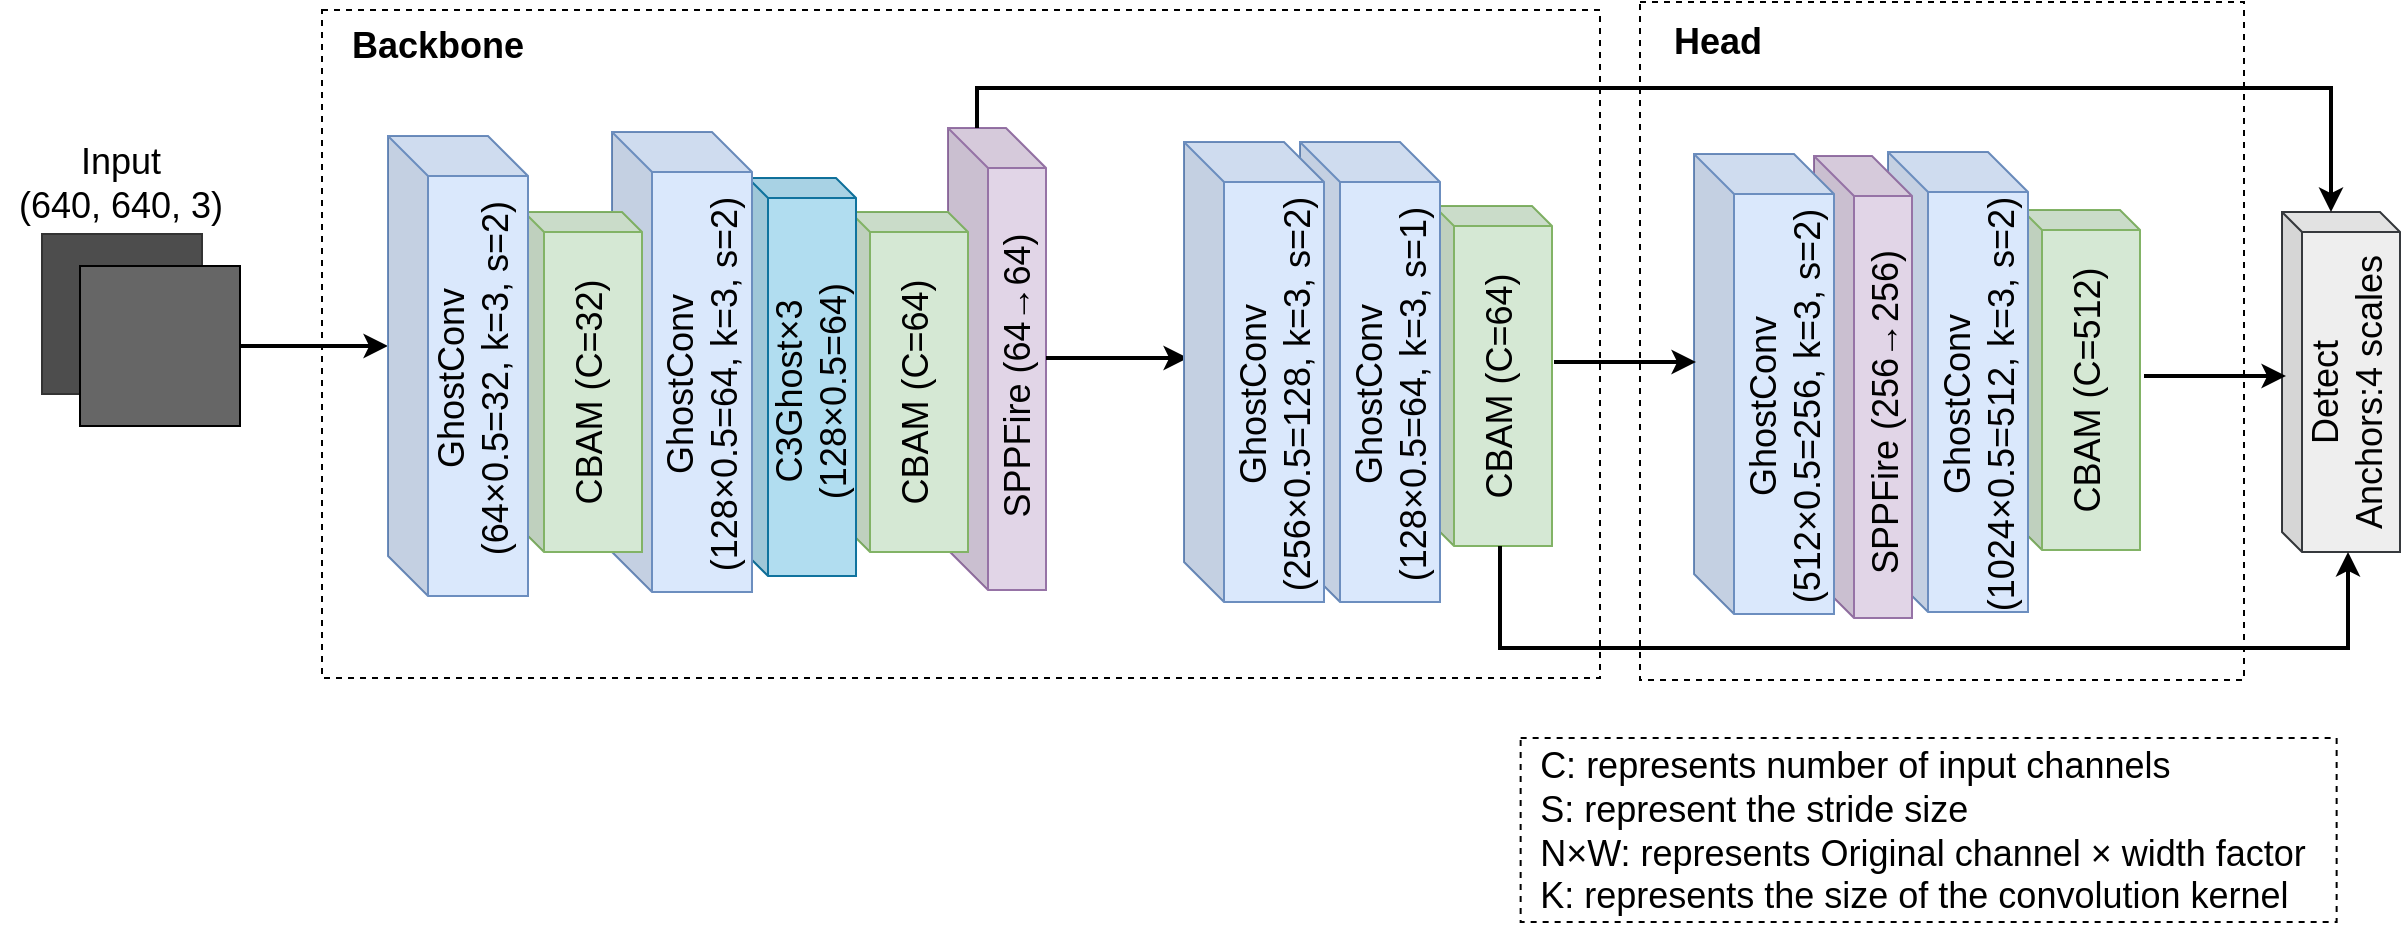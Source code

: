 <mxfile version="26.2.2">
  <diagram name="第 1 页" id="wuqaHu9zv3Dl0cAsJfMw">
    <mxGraphModel dx="3716" dy="1116" grid="0" gridSize="10" guides="0" tooltips="1" connect="1" arrows="1" fold="1" page="0" pageScale="1" pageWidth="1100" pageHeight="850" math="0" shadow="0">
      <root>
        <mxCell id="0" />
        <mxCell id="1" parent="0" />
        <mxCell id="__aHNvYmwDtLGaGKwfHc-245" value="" style="group;movable=0;resizable=0;rotatable=0;deletable=0;editable=0;locked=1;connectable=0;" parent="1" vertex="1" connectable="0">
          <mxGeometry x="821" y="857" width="302" height="339" as="geometry" />
        </mxCell>
        <mxCell id="__aHNvYmwDtLGaGKwfHc-246" value="" style="rounded=0;whiteSpace=wrap;html=1;dashed=1;movable=0;resizable=0;rotatable=0;deletable=0;editable=0;locked=1;connectable=0;" parent="__aHNvYmwDtLGaGKwfHc-245" vertex="1">
          <mxGeometry width="302" height="339" as="geometry" />
        </mxCell>
        <mxCell id="__aHNvYmwDtLGaGKwfHc-247" value="&lt;font face=&quot;Arial&quot;&gt;Head&lt;/font&gt;" style="text;html=1;align=center;verticalAlign=middle;whiteSpace=wrap;rounded=0;movable=0;resizable=0;rotatable=0;deletable=0;editable=0;locked=1;connectable=0;fontStyle=1;fontSize=18;" parent="__aHNvYmwDtLGaGKwfHc-245" vertex="1">
          <mxGeometry x="2.626" y="4.189" width="72.405" height="30.633" as="geometry" />
        </mxCell>
        <mxCell id="__aHNvYmwDtLGaGKwfHc-244" value="z" style="group;movable=0;resizable=0;rotatable=0;deletable=0;editable=0;locked=1;connectable=0;" parent="1" vertex="1" connectable="0">
          <mxGeometry x="162" y="861" width="639" height="334" as="geometry" />
        </mxCell>
        <mxCell id="__aHNvYmwDtLGaGKwfHc-242" value="" style="rounded=0;whiteSpace=wrap;html=1;dashed=1;movable=0;resizable=0;rotatable=0;deletable=0;editable=0;locked=1;connectable=0;" parent="__aHNvYmwDtLGaGKwfHc-244" vertex="1">
          <mxGeometry width="639.0" height="334" as="geometry" />
        </mxCell>
        <mxCell id="__aHNvYmwDtLGaGKwfHc-243" value="&lt;font face=&quot;Arial&quot;&gt;Backbone&lt;/font&gt;" style="text;html=1;align=center;verticalAlign=middle;whiteSpace=wrap;rounded=0;movable=0;resizable=0;rotatable=0;deletable=0;editable=0;locked=1;connectable=0;fontStyle=1;fontSize=18;" parent="__aHNvYmwDtLGaGKwfHc-244" vertex="1">
          <mxGeometry x="5.543" y="4.12" width="104.316" height="26.88" as="geometry" />
        </mxCell>
        <mxCell id="__aHNvYmwDtLGaGKwfHc-275" value="" style="group;movable=0;resizable=0;rotatable=0;deletable=0;editable=0;locked=1;connectable=0;" parent="1" vertex="1" connectable="0">
          <mxGeometry x="1012" y="961" width="59" height="170" as="geometry" />
        </mxCell>
        <mxCell id="__aHNvYmwDtLGaGKwfHc-276" value="" style="shape=cube;whiteSpace=wrap;html=1;boundedLbl=1;backgroundOutline=1;darkOpacity=0.05;darkOpacity2=0.1;size=10;fillColor=#d5e8d4;strokeColor=#82b366;movable=0;resizable=0;rotatable=0;deletable=0;editable=0;locked=1;connectable=0;" parent="__aHNvYmwDtLGaGKwfHc-275" vertex="1">
          <mxGeometry width="59" height="170" as="geometry" />
        </mxCell>
        <mxCell id="__aHNvYmwDtLGaGKwfHc-277" value="&lt;span style=&quot;font-family: Arial; font-size: 18px;&quot;&gt;CBAM (C=512)&lt;/span&gt;" style="text;html=1;align=center;verticalAlign=middle;whiteSpace=wrap;rounded=0;rotation=-90;movable=0;resizable=0;rotatable=0;deletable=0;editable=0;locked=1;connectable=0;" parent="__aHNvYmwDtLGaGKwfHc-275" vertex="1">
          <mxGeometry x="-47" y="65" width="160" height="50" as="geometry" />
        </mxCell>
        <mxCell id="__aHNvYmwDtLGaGKwfHc-272" value="" style="group;movable=0;resizable=0;rotatable=0;deletable=0;editable=0;locked=1;connectable=0;" parent="1" vertex="1" connectable="0">
          <mxGeometry x="945" y="932" width="71" height="231" as="geometry" />
        </mxCell>
        <mxCell id="__aHNvYmwDtLGaGKwfHc-273" value="" style="shape=cube;whiteSpace=wrap;html=1;boundedLbl=1;backgroundOutline=1;darkOpacity=0.05;darkOpacity2=0.1;fillColor=#dae8fc;strokeColor=#6c8ebf;movable=0;resizable=0;rotatable=0;deletable=0;editable=0;locked=1;connectable=0;" parent="__aHNvYmwDtLGaGKwfHc-272" vertex="1">
          <mxGeometry width="70" height="230" as="geometry" />
        </mxCell>
        <mxCell id="__aHNvYmwDtLGaGKwfHc-274" value="&lt;span style=&quot;font-family: Arial; font-size: 18px;&quot;&gt;GhostConv&lt;/span&gt;&lt;br style=&quot;padding: 0px; margin: 0px; font-family: Arial; font-size: 18px;&quot;&gt;&lt;span style=&quot;font-family: Arial; font-size: 18px;&quot;&gt;(1024×0.5=512, k=3, s=2)&lt;/span&gt;" style="text;html=1;align=center;verticalAlign=middle;whiteSpace=wrap;rounded=0;rotation=-90;movable=0;resizable=0;rotatable=0;deletable=0;editable=0;locked=1;connectable=0;" parent="__aHNvYmwDtLGaGKwfHc-272" vertex="1">
          <mxGeometry x="-59" y="101" width="210" height="50" as="geometry" />
        </mxCell>
        <mxCell id="__aHNvYmwDtLGaGKwfHc-266" value="" style="group;movable=0;resizable=0;rotatable=0;deletable=0;editable=0;locked=1;connectable=0;" parent="1" vertex="1" connectable="0">
          <mxGeometry x="718" y="959" width="63" height="185" as="geometry" />
        </mxCell>
        <mxCell id="__aHNvYmwDtLGaGKwfHc-267" value="" style="shape=cube;whiteSpace=wrap;html=1;boundedLbl=1;backgroundOutline=1;darkOpacity=0.05;darkOpacity2=0.1;size=10;fillColor=#d5e8d4;strokeColor=#82b366;movable=0;resizable=0;rotatable=0;deletable=0;editable=0;locked=1;connectable=0;" parent="__aHNvYmwDtLGaGKwfHc-266" vertex="1">
          <mxGeometry width="59" height="170" as="geometry" />
        </mxCell>
        <mxCell id="__aHNvYmwDtLGaGKwfHc-268" value="&lt;span style=&quot;font-family: Arial; font-size: 18px;&quot;&gt;CBAM (C=64)&lt;/span&gt;" style="text;html=1;align=center;verticalAlign=middle;whiteSpace=wrap;rounded=0;rotation=-90;movable=0;resizable=0;rotatable=0;deletable=0;editable=0;locked=1;connectable=0;" parent="__aHNvYmwDtLGaGKwfHc-266" vertex="1">
          <mxGeometry x="-47" y="65" width="160" height="50" as="geometry" />
        </mxCell>
        <mxCell id="__aHNvYmwDtLGaGKwfHc-260" value="" style="group;movable=0;resizable=0;rotatable=0;deletable=0;editable=0;locked=1;connectable=0;" parent="1" vertex="1" connectable="0">
          <mxGeometry x="908" y="934" width="49" height="232" as="geometry" />
        </mxCell>
        <mxCell id="__aHNvYmwDtLGaGKwfHc-257" value="" style="shape=cube;whiteSpace=wrap;html=1;boundedLbl=1;backgroundOutline=1;darkOpacity=0.05;darkOpacity2=0.1;movable=0;resizable=0;rotatable=0;deletable=0;editable=0;locked=1;connectable=0;fillColor=#e1d5e7;strokeColor=#9673a6;" parent="__aHNvYmwDtLGaGKwfHc-260" vertex="1">
          <mxGeometry width="49" height="231" as="geometry" />
        </mxCell>
        <mxCell id="__aHNvYmwDtLGaGKwfHc-258" value="&lt;span style=&quot;font-family: Arial; font-size: 18px;&quot;&gt;SPPFire (256→256)&lt;/span&gt;" style="text;html=1;align=center;verticalAlign=middle;whiteSpace=wrap;rounded=0;rotation=-90;movable=0;resizable=0;rotatable=0;deletable=0;editable=0;locked=1;connectable=0;" parent="__aHNvYmwDtLGaGKwfHc-260" vertex="1">
          <mxGeometry x="-68" y="115" width="208" height="26" as="geometry" />
        </mxCell>
        <mxCell id="__aHNvYmwDtLGaGKwfHc-263" value="" style="group;movable=0;resizable=0;rotatable=0;deletable=0;editable=0;locked=1;connectable=0;" parent="1" vertex="1" connectable="0">
          <mxGeometry x="651" y="927" width="71" height="231" as="geometry" />
        </mxCell>
        <mxCell id="__aHNvYmwDtLGaGKwfHc-264" value="" style="shape=cube;whiteSpace=wrap;html=1;boundedLbl=1;backgroundOutline=1;darkOpacity=0.05;darkOpacity2=0.1;fillColor=#dae8fc;strokeColor=#6c8ebf;movable=0;resizable=0;rotatable=0;deletable=0;editable=0;locked=1;connectable=0;" parent="__aHNvYmwDtLGaGKwfHc-263" vertex="1">
          <mxGeometry width="70" height="230" as="geometry" />
        </mxCell>
        <mxCell id="__aHNvYmwDtLGaGKwfHc-265" value="&lt;span style=&quot;font-family: Arial; font-size: 18px;&quot;&gt;GhostConv&lt;/span&gt;&lt;div style=&quot;padding: 0px; margin: 0px; font-family: Arial; font-size: 18px;&quot;&gt;(128×0.5=64,&amp;nbsp;k=3, s=1)&lt;/div&gt;" style="text;html=1;align=center;verticalAlign=middle;whiteSpace=wrap;rounded=0;rotation=-90;movable=0;resizable=0;rotatable=0;deletable=0;editable=0;locked=1;connectable=0;" parent="__aHNvYmwDtLGaGKwfHc-263" vertex="1">
          <mxGeometry x="-59" y="101" width="210" height="50" as="geometry" />
        </mxCell>
        <mxCell id="__aHNvYmwDtLGaGKwfHc-269" value="" style="group;movable=0;resizable=0;rotatable=0;deletable=0;editable=0;locked=1;connectable=0;" parent="1" vertex="1" connectable="0">
          <mxGeometry x="848" y="933" width="83" height="236" as="geometry" />
        </mxCell>
        <mxCell id="__aHNvYmwDtLGaGKwfHc-270" value="" style="shape=cube;whiteSpace=wrap;html=1;boundedLbl=1;backgroundOutline=1;darkOpacity=0.05;darkOpacity2=0.1;fillColor=#dae8fc;strokeColor=#6c8ebf;movable=0;resizable=0;rotatable=0;deletable=0;editable=0;locked=1;connectable=0;" parent="__aHNvYmwDtLGaGKwfHc-269" vertex="1">
          <mxGeometry width="70" height="230" as="geometry" />
        </mxCell>
        <mxCell id="__aHNvYmwDtLGaGKwfHc-271" value="&lt;span style=&quot;font-family: Arial; font-size: 18px;&quot;&gt;GhostConv&lt;/span&gt;&lt;br style=&quot;padding: 0px; margin: 0px; font-family: Arial; font-size: 18px;&quot;&gt;&lt;span style=&quot;font-family: Arial; font-size: 18px;&quot;&gt;(512×0.5=256, k=3, s=2)&lt;/span&gt;" style="text;html=1;align=center;verticalAlign=middle;whiteSpace=wrap;rounded=0;rotation=-90;movable=0;resizable=0;rotatable=0;deletable=0;editable=0;locked=1;connectable=0;" parent="__aHNvYmwDtLGaGKwfHc-269" vertex="1">
          <mxGeometry x="-59" y="101" width="210" height="50" as="geometry" />
        </mxCell>
        <mxCell id="__aHNvYmwDtLGaGKwfHc-259" value="" style="group;movable=0;resizable=0;rotatable=0;deletable=0;editable=0;locked=1;connectable=0;" parent="1" vertex="1" connectable="0">
          <mxGeometry x="480" y="920" width="49" height="231" as="geometry" />
        </mxCell>
        <mxCell id="__aHNvYmwDtLGaGKwfHc-239" value="" style="shape=cube;whiteSpace=wrap;html=1;boundedLbl=1;backgroundOutline=1;darkOpacity=0.05;darkOpacity2=0.1;movable=0;resizable=0;rotatable=0;deletable=0;editable=0;locked=1;connectable=0;fillColor=#e1d5e7;strokeColor=#9673a6;" parent="__aHNvYmwDtLGaGKwfHc-259" vertex="1">
          <mxGeometry x="-5" width="49" height="231" as="geometry" />
        </mxCell>
        <mxCell id="__aHNvYmwDtLGaGKwfHc-240" value="&lt;span style=&quot;font-family: Arial; font-size: 18px;&quot;&gt;SPPFire (64→64)&lt;/span&gt;" style="text;html=1;align=center;verticalAlign=middle;whiteSpace=wrap;rounded=0;rotation=-90;movable=0;resizable=0;rotatable=0;deletable=0;editable=0;locked=1;connectable=0;" parent="__aHNvYmwDtLGaGKwfHc-259" vertex="1">
          <mxGeometry x="-74.25" y="110.75" width="208" height="26.5" as="geometry" />
        </mxCell>
        <mxCell id="__aHNvYmwDtLGaGKwfHc-236" value="" style="group;movable=0;resizable=0;rotatable=0;deletable=0;editable=0;locked=1;connectable=0;" parent="1" vertex="1" connectable="0">
          <mxGeometry x="426" y="962" width="59" height="170" as="geometry" />
        </mxCell>
        <mxCell id="__aHNvYmwDtLGaGKwfHc-237" value="" style="shape=cube;whiteSpace=wrap;html=1;boundedLbl=1;backgroundOutline=1;darkOpacity=0.05;darkOpacity2=0.1;size=10;fillColor=#d5e8d4;strokeColor=#82b366;movable=0;resizable=0;rotatable=0;deletable=0;editable=0;locked=1;connectable=0;" parent="__aHNvYmwDtLGaGKwfHc-236" vertex="1">
          <mxGeometry width="59" height="170" as="geometry" />
        </mxCell>
        <mxCell id="__aHNvYmwDtLGaGKwfHc-238" value="&lt;span style=&quot;font-family: Arial; font-size: 18px;&quot;&gt;CBAM (C=64)&lt;/span&gt;" style="text;html=1;align=center;verticalAlign=middle;whiteSpace=wrap;rounded=0;rotation=-90;movable=0;resizable=0;rotatable=0;deletable=0;editable=0;locked=1;connectable=0;" parent="__aHNvYmwDtLGaGKwfHc-236" vertex="1">
          <mxGeometry x="-47" y="65" width="160" height="50" as="geometry" />
        </mxCell>
        <mxCell id="__aHNvYmwDtLGaGKwfHc-220" value="" style="group;movable=0;resizable=0;rotatable=0;deletable=0;editable=0;locked=1;connectable=0;" parent="1" vertex="1" connectable="0">
          <mxGeometry x="375" y="945" width="55.01" height="199" as="geometry" />
        </mxCell>
        <mxCell id="__aHNvYmwDtLGaGKwfHc-221" value="" style="shape=cube;whiteSpace=wrap;html=1;boundedLbl=1;backgroundOutline=1;darkOpacity=0.05;darkOpacity2=0.1;fillColor=#b1ddf0;size=10;strokeColor=#10739e;movable=0;resizable=0;rotatable=0;deletable=0;editable=0;locked=1;connectable=0;" parent="__aHNvYmwDtLGaGKwfHc-220" vertex="1">
          <mxGeometry width="54.005" height="199" as="geometry" />
        </mxCell>
        <mxCell id="__aHNvYmwDtLGaGKwfHc-222" value="&lt;span style=&quot;font-family: Arial; font-size: 18px;&quot;&gt;C3Ghost×3 (128×0.5=64)&lt;/span&gt;" style="text;html=1;align=center;verticalAlign=middle;whiteSpace=wrap;rounded=0;rotation=-90;movable=0;resizable=0;rotatable=0;deletable=0;editable=0;locked=1;connectable=0;" parent="__aHNvYmwDtLGaGKwfHc-220" vertex="1">
          <mxGeometry x="-48.624" y="81.126" width="162.015" height="50.026" as="geometry" />
        </mxCell>
        <mxCell id="__aHNvYmwDtLGaGKwfHc-224" value="" style="group;movable=0;resizable=0;rotatable=0;deletable=0;editable=0;locked=1;connectable=0;" parent="1" vertex="1" connectable="0">
          <mxGeometry x="307" y="922" width="70" height="230" as="geometry" />
        </mxCell>
        <mxCell id="__aHNvYmwDtLGaGKwfHc-225" value="" style="shape=cube;whiteSpace=wrap;html=1;boundedLbl=1;backgroundOutline=1;darkOpacity=0.05;darkOpacity2=0.1;fillColor=#dae8fc;strokeColor=#6c8ebf;movable=0;resizable=0;rotatable=0;deletable=0;editable=0;locked=1;connectable=0;" parent="__aHNvYmwDtLGaGKwfHc-224" vertex="1">
          <mxGeometry width="70" height="230" as="geometry" />
        </mxCell>
        <mxCell id="__aHNvYmwDtLGaGKwfHc-226" value="&lt;span style=&quot;font-family: Arial; font-size: 18px;&quot;&gt;GhostConv&lt;/span&gt;&lt;div style=&quot;padding: 0px; margin: 0px; font-family: Arial; font-size: 18px;&quot;&gt;(128×0.5=64, k=3, s=2)&lt;/div&gt;" style="text;html=1;align=center;verticalAlign=middle;whiteSpace=wrap;rounded=0;rotation=-90;movable=0;resizable=0;rotatable=0;deletable=0;editable=0;locked=1;connectable=0;" parent="__aHNvYmwDtLGaGKwfHc-224" vertex="1">
          <mxGeometry x="-54.5" y="101.5" width="199" height="50" as="geometry" />
        </mxCell>
        <mxCell id="__aHNvYmwDtLGaGKwfHc-227" value="" style="whiteSpace=wrap;html=1;aspect=fixed;fontColor=#333333;strokeColor=#333333;fillColor=#4D4D4D;movable=0;resizable=0;rotatable=0;deletable=0;editable=0;locked=1;connectable=0;" parent="1" vertex="1">
          <mxGeometry x="22" y="973" width="80" height="80" as="geometry" />
        </mxCell>
        <mxCell id="__aHNvYmwDtLGaGKwfHc-228" value="" style="whiteSpace=wrap;html=1;aspect=fixed;fillColor=#666666;movable=0;resizable=0;rotatable=0;deletable=0;editable=0;locked=1;connectable=0;" parent="1" vertex="1">
          <mxGeometry x="41" y="989" width="80" height="80" as="geometry" />
        </mxCell>
        <mxCell id="__aHNvYmwDtLGaGKwfHc-229" value="&lt;font style=&quot;font-size: 18px;&quot;&gt;Input&lt;/font&gt;&lt;div style=&quot;font-size: 18px;&quot;&gt;&lt;font style=&quot;font-size: 18px;&quot;&gt;(640, 640, 3)&lt;/font&gt;&lt;/div&gt;" style="text;html=1;align=center;verticalAlign=middle;whiteSpace=wrap;rounded=0;movable=0;resizable=0;rotatable=0;deletable=0;editable=0;locked=1;connectable=0;" parent="1" vertex="1">
          <mxGeometry x="1" y="923" width="121" height="50" as="geometry" />
        </mxCell>
        <mxCell id="__aHNvYmwDtLGaGKwfHc-231" style="rounded=0;orthogonalLoop=1;jettySize=auto;html=1;entryX=0;entryY=0;entryDx=0;entryDy=105;entryPerimeter=0;strokeWidth=2;movable=0;resizable=0;rotatable=0;deletable=0;editable=0;locked=1;connectable=0;" parent="1" source="__aHNvYmwDtLGaGKwfHc-228" target="__aHNvYmwDtLGaGKwfHc-230" edge="1">
          <mxGeometry relative="1" as="geometry" />
        </mxCell>
        <mxCell id="__aHNvYmwDtLGaGKwfHc-233" value="" style="group;movable=0;resizable=0;rotatable=0;deletable=0;editable=0;locked=1;connectable=0;" parent="1" vertex="1" connectable="0">
          <mxGeometry x="263" y="962" width="59" height="170" as="geometry" />
        </mxCell>
        <mxCell id="__aHNvYmwDtLGaGKwfHc-234" value="" style="shape=cube;whiteSpace=wrap;html=1;boundedLbl=1;backgroundOutline=1;darkOpacity=0.05;darkOpacity2=0.1;size=10;fillColor=#d5e8d4;strokeColor=#82b366;movable=0;resizable=0;rotatable=0;deletable=0;editable=0;locked=1;connectable=0;" parent="__aHNvYmwDtLGaGKwfHc-233" vertex="1">
          <mxGeometry width="59" height="170" as="geometry" />
        </mxCell>
        <mxCell id="__aHNvYmwDtLGaGKwfHc-235" value="&lt;span style=&quot;font-family: Arial; font-size: 18px;&quot;&gt;CBAM (C=32)&lt;/span&gt;" style="text;html=1;align=center;verticalAlign=middle;whiteSpace=wrap;rounded=0;rotation=-90;movable=0;resizable=0;rotatable=0;deletable=0;editable=0;locked=1;connectable=0;" parent="__aHNvYmwDtLGaGKwfHc-233" vertex="1">
          <mxGeometry x="-47" y="65" width="160" height="50" as="geometry" />
        </mxCell>
        <mxCell id="__aHNvYmwDtLGaGKwfHc-248" value="" style="group;movable=0;resizable=0;rotatable=0;deletable=0;editable=0;locked=1;connectable=0;" parent="1" vertex="1" connectable="0">
          <mxGeometry x="195" y="924" width="70" height="230" as="geometry" />
        </mxCell>
        <mxCell id="__aHNvYmwDtLGaGKwfHc-230" value="" style="shape=cube;whiteSpace=wrap;html=1;boundedLbl=1;backgroundOutline=1;darkOpacity=0.05;darkOpacity2=0.1;fillColor=#dae8fc;strokeColor=#6c8ebf;movable=0;resizable=0;rotatable=0;deletable=0;editable=0;locked=1;connectable=0;" parent="__aHNvYmwDtLGaGKwfHc-248" vertex="1">
          <mxGeometry width="70" height="230" as="geometry" />
        </mxCell>
        <mxCell id="__aHNvYmwDtLGaGKwfHc-232" value="&lt;span style=&quot;font-family: Arial; font-size: 18px;&quot;&gt;GhostConv&lt;/span&gt;&lt;br style=&quot;padding: 0px; margin: 0px; font-family: Arial; font-size: 18px;&quot;&gt;&lt;span style=&quot;font-family: Arial; font-size: 18px;&quot;&gt;(64×0.5=32, k=3, s=2)&lt;/span&gt;" style="text;html=1;align=center;verticalAlign=middle;whiteSpace=wrap;rounded=0;rotation=-90;movable=0;resizable=0;rotatable=0;deletable=0;editable=0;locked=1;connectable=0;" parent="__aHNvYmwDtLGaGKwfHc-248" vertex="1">
          <mxGeometry x="-50" y="96" width="186" height="50" as="geometry" />
        </mxCell>
        <mxCell id="__aHNvYmwDtLGaGKwfHc-251" style="rounded=0;orthogonalLoop=1;jettySize=auto;html=1;entryX=0;entryY=0;entryDx=0;entryDy=105;entryPerimeter=0;strokeWidth=2;movable=0;resizable=0;rotatable=0;deletable=0;editable=0;locked=1;connectable=0;" parent="1" edge="1">
          <mxGeometry relative="1" as="geometry">
            <mxPoint x="524" y="1035" as="sourcePoint" />
            <mxPoint x="595" y="1035" as="targetPoint" />
          </mxGeometry>
        </mxCell>
        <mxCell id="__aHNvYmwDtLGaGKwfHc-262" value="" style="group;movable=0;resizable=0;rotatable=0;deletable=0;editable=0;locked=1;connectable=0;" parent="1" vertex="1" connectable="0">
          <mxGeometry x="593" y="927" width="71" height="231" as="geometry" />
        </mxCell>
        <mxCell id="__aHNvYmwDtLGaGKwfHc-249" value="" style="shape=cube;whiteSpace=wrap;html=1;boundedLbl=1;backgroundOutline=1;darkOpacity=0.05;darkOpacity2=0.1;fillColor=#dae8fc;strokeColor=#6c8ebf;movable=0;resizable=0;rotatable=0;deletable=0;editable=0;locked=1;connectable=0;" parent="__aHNvYmwDtLGaGKwfHc-262" vertex="1">
          <mxGeometry width="70" height="230" as="geometry" />
        </mxCell>
        <mxCell id="__aHNvYmwDtLGaGKwfHc-253" value="&lt;span style=&quot;font-family: Arial; font-size: 18px;&quot;&gt;GhostConv&lt;/span&gt;&lt;div style=&quot;padding: 0px; margin: 0px; font-family: Arial; font-size: 18px;&quot;&gt;(256×0.5=128,&amp;nbsp;k=3, s=2)&lt;/div&gt;" style="text;html=1;align=center;verticalAlign=middle;whiteSpace=wrap;rounded=0;rotation=-90;movable=0;resizable=0;rotatable=0;deletable=0;editable=0;locked=1;connectable=0;" parent="__aHNvYmwDtLGaGKwfHc-262" vertex="1">
          <mxGeometry x="-59" y="101" width="210" height="50" as="geometry" />
        </mxCell>
        <mxCell id="__aHNvYmwDtLGaGKwfHc-287" style="rounded=0;orthogonalLoop=1;jettySize=auto;html=1;entryX=0;entryY=0;entryDx=0;entryDy=105;entryPerimeter=0;strokeWidth=2;movable=0;resizable=0;rotatable=0;deletable=0;editable=0;locked=1;connectable=0;" parent="1" edge="1">
          <mxGeometry relative="1" as="geometry">
            <mxPoint x="778" y="1037" as="sourcePoint" />
            <mxPoint x="849" y="1037" as="targetPoint" />
          </mxGeometry>
        </mxCell>
        <mxCell id="__aHNvYmwDtLGaGKwfHc-289" value="" style="group;movable=0;resizable=0;rotatable=0;deletable=0;editable=0;locked=1;connectable=0;" parent="1" vertex="1" connectable="0">
          <mxGeometry x="1142" y="962" width="59" height="170" as="geometry" />
        </mxCell>
        <mxCell id="__aHNvYmwDtLGaGKwfHc-283" value="" style="shape=cube;whiteSpace=wrap;html=1;boundedLbl=1;backgroundOutline=1;darkOpacity=0.05;darkOpacity2=0.1;size=10;fillColor=#eeeeee;strokeColor=#36393d;movable=0;resizable=0;rotatable=0;deletable=0;editable=0;locked=1;connectable=0;" parent="__aHNvYmwDtLGaGKwfHc-289" vertex="1">
          <mxGeometry width="59" height="170" as="geometry" />
        </mxCell>
        <mxCell id="__aHNvYmwDtLGaGKwfHc-284" value="&lt;span style=&quot;font-family: Arial; font-size: 18px;&quot;&gt;Detect&lt;/span&gt;&lt;br style=&quot;padding: 0px; margin: 0px; font-family: Arial; font-size: 18px;&quot;&gt;&lt;span style=&quot;font-family: Arial; font-size: 18px;&quot;&gt;Anchors:4 scales&lt;/span&gt;" style="text;html=1;align=center;verticalAlign=middle;whiteSpace=wrap;rounded=0;rotation=-90;movable=0;resizable=0;rotatable=0;deletable=0;editable=0;locked=1;connectable=0;" parent="__aHNvYmwDtLGaGKwfHc-289" vertex="1">
          <mxGeometry x="-47" y="65" width="160" height="50" as="geometry" />
        </mxCell>
        <mxCell id="__aHNvYmwDtLGaGKwfHc-291" style="rounded=0;orthogonalLoop=1;jettySize=auto;html=1;entryX=0;entryY=0;entryDx=0;entryDy=105;entryPerimeter=0;strokeWidth=2;movable=0;resizable=0;rotatable=0;deletable=0;editable=0;locked=1;connectable=0;" parent="1" edge="1">
          <mxGeometry relative="1" as="geometry">
            <mxPoint x="1073" y="1044" as="sourcePoint" />
            <mxPoint x="1144" y="1044" as="targetPoint" />
          </mxGeometry>
        </mxCell>
        <mxCell id="__aHNvYmwDtLGaGKwfHc-293" style="edgeStyle=orthogonalEdgeStyle;shape=connector;rounded=0;orthogonalLoop=1;jettySize=auto;html=1;exitX=0;exitY=0;exitDx=14.5;exitDy=0;exitPerimeter=0;entryX=0;entryY=0;entryDx=24.5;entryDy=0;entryPerimeter=0;strokeColor=default;strokeWidth=2;align=center;verticalAlign=middle;fontFamily=Helvetica;fontSize=12;fontColor=default;labelBackgroundColor=default;resizable=0;endArrow=classic;movable=0;rotatable=0;deletable=0;editable=0;locked=1;connectable=0;" parent="1" source="__aHNvYmwDtLGaGKwfHc-239" target="__aHNvYmwDtLGaGKwfHc-283" edge="1">
          <mxGeometry relative="1" as="geometry" />
        </mxCell>
        <mxCell id="__aHNvYmwDtLGaGKwfHc-295" style="edgeStyle=orthogonalEdgeStyle;shape=connector;rounded=0;orthogonalLoop=1;jettySize=auto;html=1;exitX=0;exitY=0.5;exitDx=0;exitDy=0;entryX=0;entryY=0.5;entryDx=0;entryDy=0;strokeColor=default;strokeWidth=2;align=center;verticalAlign=middle;fontFamily=Helvetica;fontSize=12;fontColor=default;labelBackgroundColor=default;resizable=0;endArrow=classic;movable=0;rotatable=0;deletable=0;editable=0;locked=1;connectable=0;" parent="1" source="__aHNvYmwDtLGaGKwfHc-268" target="__aHNvYmwDtLGaGKwfHc-284" edge="1">
          <mxGeometry relative="1" as="geometry">
            <Array as="points">
              <mxPoint x="751" y="1180" />
              <mxPoint x="1175" y="1180" />
            </Array>
          </mxGeometry>
        </mxCell>
        <mxCell id="CbAVGInPBh6VHl-v0pwq-2" value="" style="group;movable=0;resizable=0;rotatable=0;deletable=0;editable=0;locked=1;connectable=0;" parent="1" vertex="1" connectable="0">
          <mxGeometry x="760" y="1225" width="409.32" height="92" as="geometry" />
        </mxCell>
        <mxCell id="OoG5j4ZZNjO9N3RT5ALd-121" value="&lt;div&gt;&lt;br&gt;&lt;/div&gt;" style="rounded=0;whiteSpace=wrap;html=1;dashed=1;movable=0;resizable=0;rotatable=0;deletable=0;editable=0;locked=1;connectable=0;" parent="CbAVGInPBh6VHl-v0pwq-2" vertex="1">
          <mxGeometry x="1.32" width="408" height="92" as="geometry" />
        </mxCell>
        <mxCell id="CbAVGInPBh6VHl-v0pwq-1" value="&lt;div style=&quot;text-align: left; font-size: 18px;&quot;&gt;&lt;span style=&quot;background-color: initial;&quot;&gt;&lt;font face=&quot;Arial&quot; style=&quot;font-size: 18px;&quot;&gt;C: represents number of input channels&lt;/font&gt;&lt;/span&gt;&lt;/div&gt;&lt;div style=&quot;text-align: left; font-size: 18px;&quot;&gt;&lt;font face=&quot;Arial&quot;&gt;&lt;font style=&quot;font-size: 18px;&quot;&gt;S: represent th&lt;/font&gt;&lt;font style=&quot;font-size: 18px;&quot;&gt;e &lt;/font&gt;&lt;/font&gt;&lt;font face=&quot;Arial&quot; style=&quot;font-size: 18px;&quot;&gt;stride size&lt;/font&gt;&lt;/div&gt;&lt;div style=&quot;text-align: left;&quot;&gt;&lt;font style=&quot;font-size: 18px; background-color: transparent; color: light-dark(rgb(0, 0, 0), rgb(255, 255, 255)); text-align: center;&quot; face=&quot;Arial&quot;&gt;N&lt;/font&gt;&lt;span style=&quot;font-size: 18px; background-color: transparent; color: light-dark(rgb(0, 0, 0), rgb(255, 255, 255)); text-align: center; font-family: Arial;&quot;&gt;×W&lt;/span&gt;&lt;span style=&quot;font-size: 18px; background-color: transparent; color: light-dark(rgb(0, 0, 0), rgb(255, 255, 255)); text-align: center; font-family: Arial;&quot;&gt;: represents&amp;nbsp;&lt;/span&gt;&lt;span style=&quot;background-color: transparent; text-align: center; font-size: 18px;&quot;&gt;&lt;font face=&quot;Arial&quot;&gt;Original channel × width factor&lt;/font&gt;&lt;/span&gt;&lt;/div&gt;&lt;div style=&quot;text-align: left;&quot;&gt;&lt;font style=&quot;font-family: Arial; font-size: 18px; background-color: transparent; color: light-dark(rgb(0, 0, 0), rgb(255, 255, 255)); text-align: center;&quot;&gt;K: represents the size of the convolution kerne&lt;/font&gt;&lt;font style=&quot;font-family: Arial; font-size: 18px; background-color: transparent; color: light-dark(rgb(0, 0, 0), rgb(255, 255, 255)); text-align: center;&quot;&gt;l&lt;/font&gt;&lt;/div&gt;" style="text;html=1;align=center;verticalAlign=middle;whiteSpace=wrap;rounded=0;movable=0;resizable=0;rotatable=0;deletable=0;editable=0;locked=1;connectable=0;" parent="CbAVGInPBh6VHl-v0pwq-2" vertex="1">
          <mxGeometry y="2.79" width="405.32" height="87.53" as="geometry" />
        </mxCell>
      </root>
    </mxGraphModel>
  </diagram>
</mxfile>
